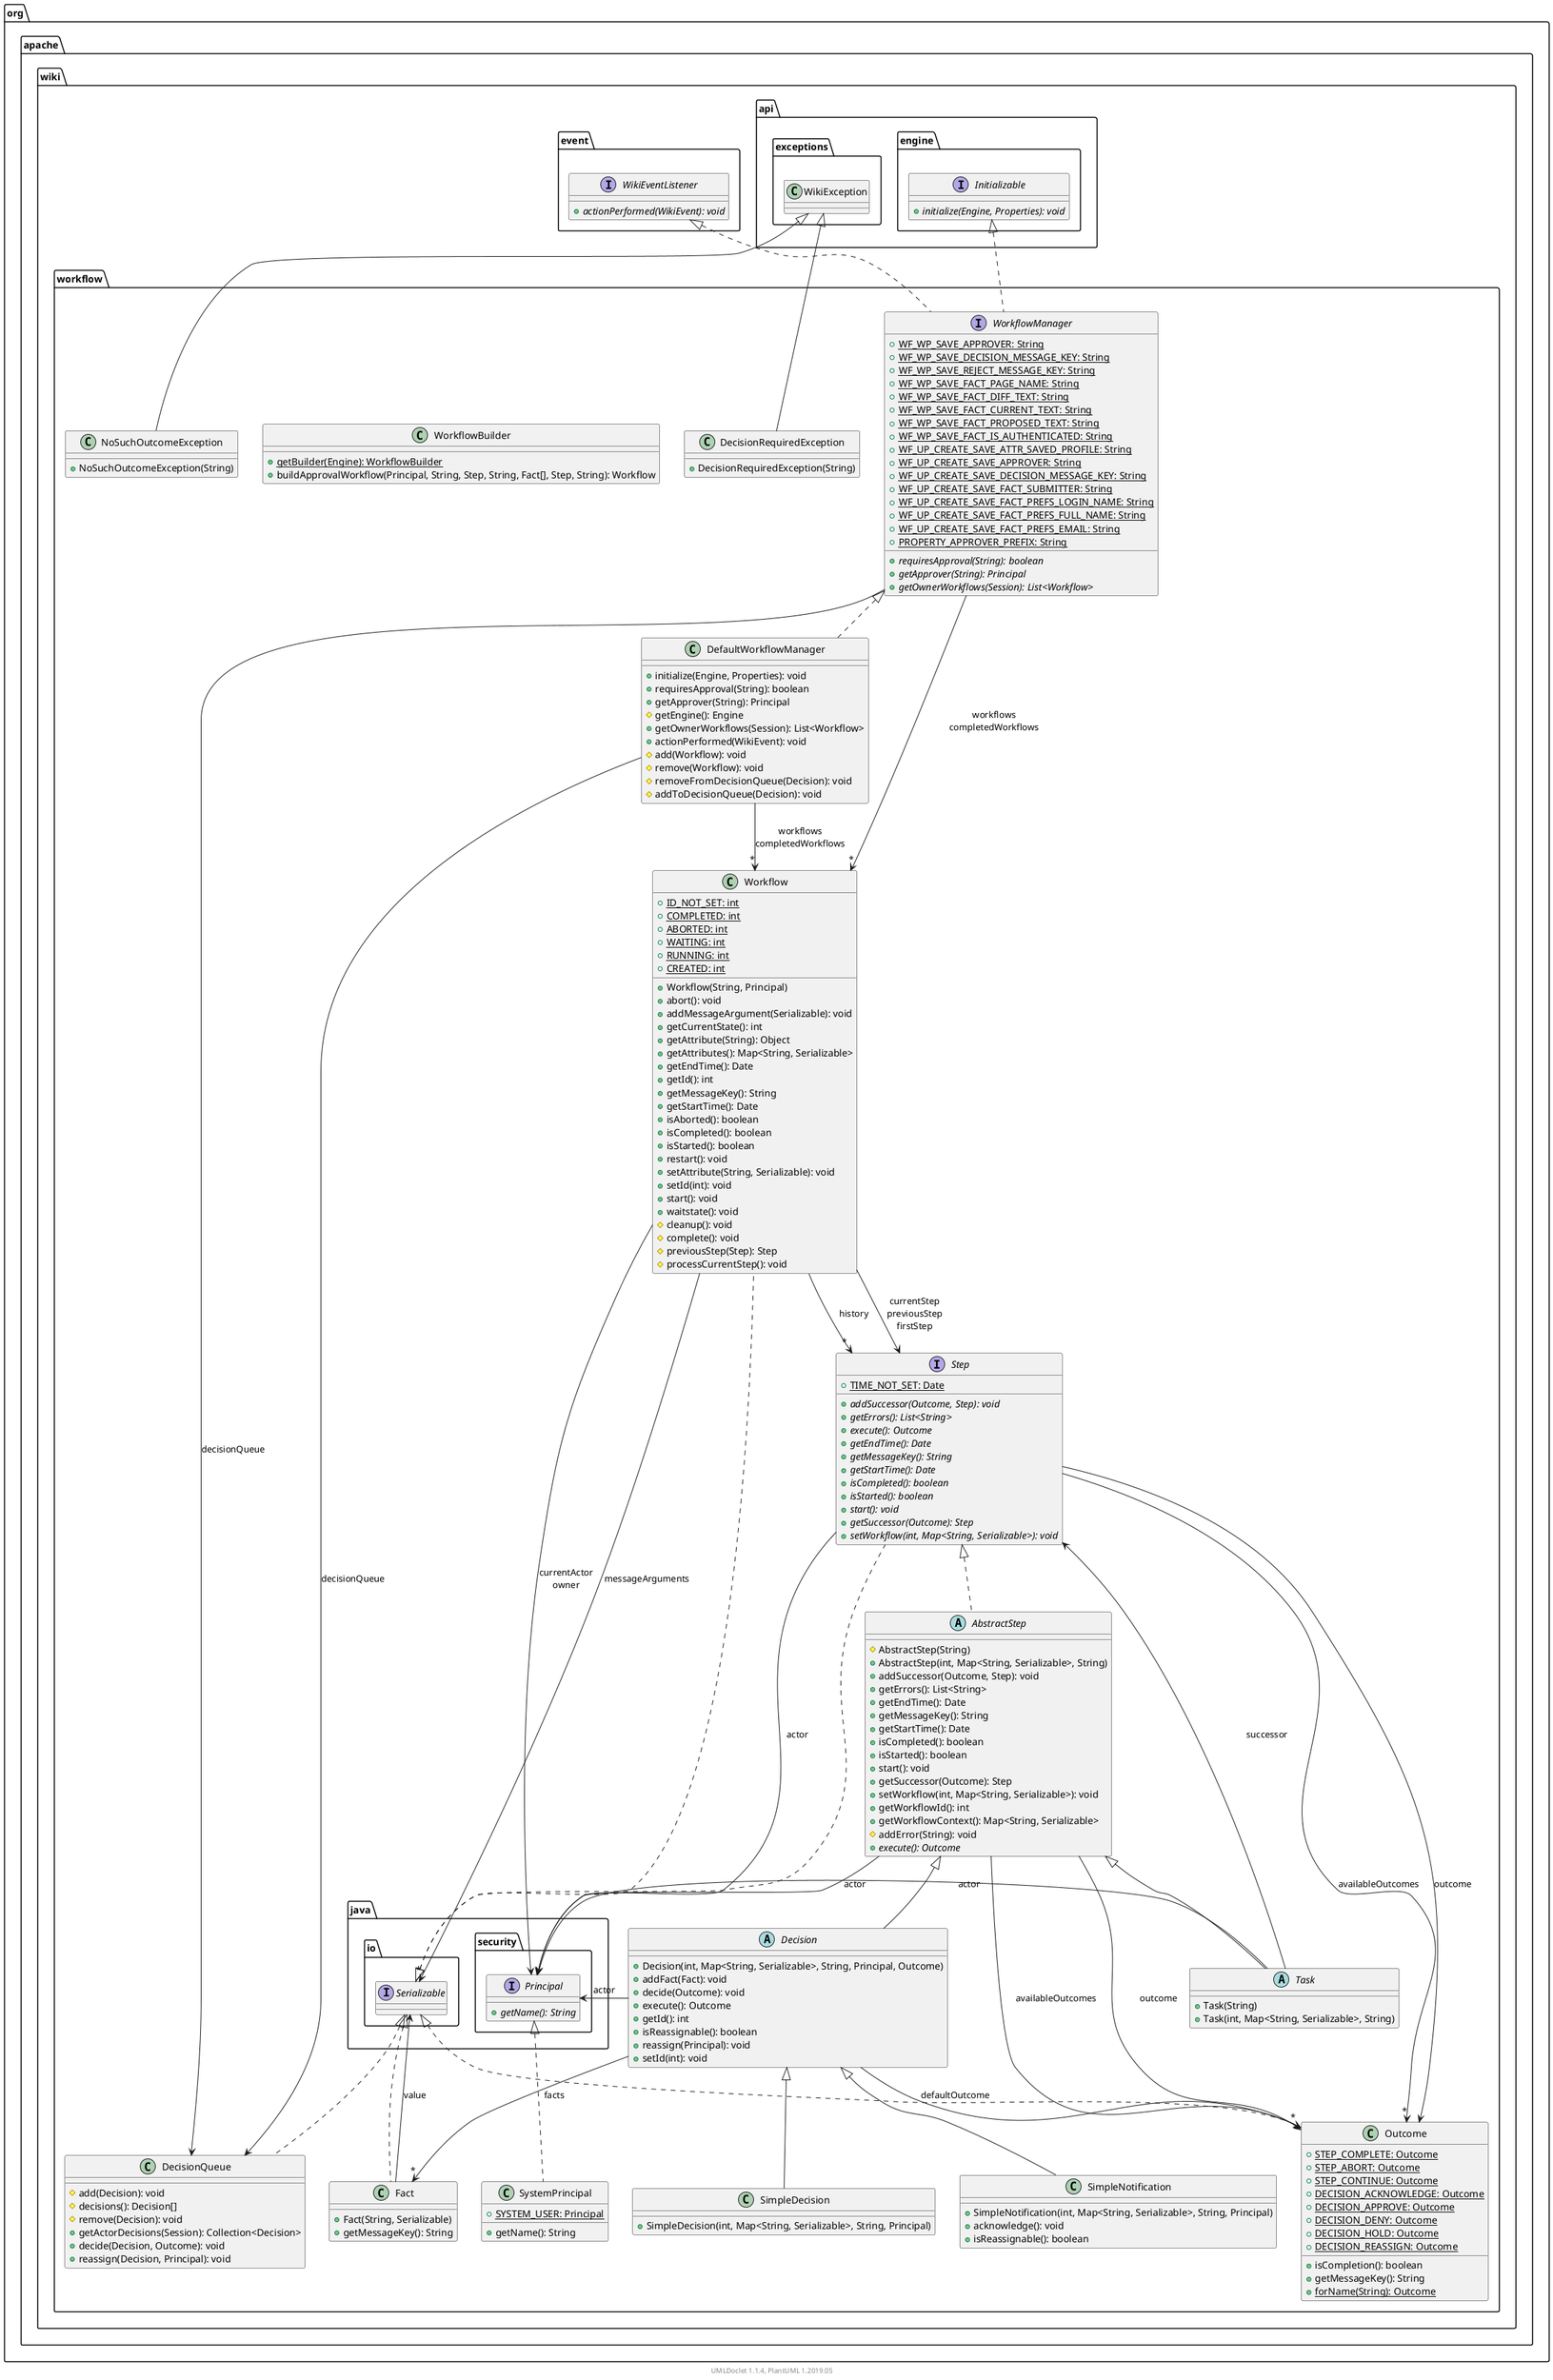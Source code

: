@startuml

    namespace org.apache.wiki.workflow {

        abstract class Decision [[Decision.html]] {
            +Decision(int, Map<String, Serializable>, String, Principal, Outcome)
            +addFact(Fact): void
            +decide(Outcome): void
            +execute(): Outcome
            +getId(): int
            +isReassignable(): boolean
            +reassign(Principal): void
            +setId(int): void
        }

        class DefaultWorkflowManager [[DefaultWorkflowManager.html]] {
            +initialize(Engine, Properties): void
            +requiresApproval(String): boolean
            +getApprover(String): Principal
            #getEngine(): Engine
            +getOwnerWorkflows(Session): List<Workflow>
            +actionPerformed(WikiEvent): void
            #add(Workflow): void
            #remove(Workflow): void
            #removeFromDecisionQueue(Decision): void
            #addToDecisionQueue(Decision): void
        }

        class SystemPrincipal [[SystemPrincipal.html]] {
            {static} +SYSTEM_USER: Principal
            +getName(): String
        }

        class Outcome [[Outcome.html]] {
            {static} +STEP_COMPLETE: Outcome
            {static} +STEP_ABORT: Outcome
            {static} +STEP_CONTINUE: Outcome
            {static} +DECISION_ACKNOWLEDGE: Outcome
            {static} +DECISION_APPROVE: Outcome
            {static} +DECISION_DENY: Outcome
            {static} +DECISION_HOLD: Outcome
            {static} +DECISION_REASSIGN: Outcome
            +isCompletion(): boolean
            +getMessageKey(): String
            {static} +forName(String): Outcome
        }

        class Fact [[Fact.html]] {
            +Fact(String, Serializable)
            +getMessageKey(): String
        }

        class SimpleNotification [[SimpleNotification.html]] {
            +SimpleNotification(int, Map<String, Serializable>, String, Principal)
            +acknowledge(): void
            +isReassignable(): boolean
        }

        class NoSuchOutcomeException [[NoSuchOutcomeException.html]] {
            +NoSuchOutcomeException(String)
        }

        abstract class Task [[Task.html]] {
            +Task(String)
            +Task(int, Map<String, Serializable>, String)
        }

        class DecisionQueue [[DecisionQueue.html]] {
            #add(Decision): void
            #decisions(): Decision[]
            #remove(Decision): void
            +getActorDecisions(Session): Collection<Decision>
            +decide(Decision, Outcome): void
            +reassign(Decision, Principal): void
        }

        class Workflow [[Workflow.html]] {
            {static} +ID_NOT_SET: int
            {static} +COMPLETED: int
            {static} +ABORTED: int
            {static} +WAITING: int
            {static} +RUNNING: int
            {static} +CREATED: int
            +Workflow(String, Principal)
            +abort(): void
            +addMessageArgument(Serializable): void
            +getCurrentState(): int
            +getAttribute(String): Object
            +getAttributes(): Map<String, Serializable>
            +getEndTime(): Date
            +getId(): int
            +getMessageKey(): String
            +getStartTime(): Date
            +isAborted(): boolean
            +isCompleted(): boolean
            +isStarted(): boolean
            +restart(): void
            +setAttribute(String, Serializable): void
            +setId(int): void
            +start(): void
            +waitstate(): void
            #cleanup(): void
            #complete(): void
            #previousStep(Step): Step
            #processCurrentStep(): void
        }

        class DecisionRequiredException [[DecisionRequiredException.html]] {
            +DecisionRequiredException(String)
        }

        interface Step [[Step.html]] {
            {static} +TIME_NOT_SET: Date
            {abstract} +addSuccessor(Outcome, Step): void
            {abstract} +getErrors(): List<String>
            {abstract} +execute(): Outcome
            {abstract} +getEndTime(): Date
            {abstract} +getMessageKey(): String
            {abstract} +getStartTime(): Date
            {abstract} +isCompleted(): boolean
            {abstract} +isStarted(): boolean
            {abstract} +start(): void
            {abstract} +getSuccessor(Outcome): Step
            {abstract} +setWorkflow(int, Map<String, Serializable>): void
        }

        class SimpleDecision [[SimpleDecision.html]] {
            +SimpleDecision(int, Map<String, Serializable>, String, Principal)
        }

        class WorkflowBuilder [[WorkflowBuilder.html]] {
            {static} +getBuilder(Engine): WorkflowBuilder
            +buildApprovalWorkflow(Principal, String, Step, String, Fact[], Step, String): Workflow
        }

        abstract class AbstractStep [[AbstractStep.html]] {
            #AbstractStep(String)
            +AbstractStep(int, Map<String, Serializable>, String)
            +addSuccessor(Outcome, Step): void
            +getErrors(): List<String>
            +getEndTime(): Date
            +getMessageKey(): String
            +getStartTime(): Date
            +isCompleted(): boolean
            +isStarted(): boolean
            +start(): void
            +getSuccessor(Outcome): Step
            +setWorkflow(int, Map<String, Serializable>): void
            +getWorkflowId(): int
            +getWorkflowContext(): Map<String, Serializable>
            #addError(String): void
            {abstract} +execute(): Outcome
        }

        interface WorkflowManager [[WorkflowManager.html]] {
            {static} +WF_WP_SAVE_APPROVER: String
            {static} +WF_WP_SAVE_DECISION_MESSAGE_KEY: String
            {static} +WF_WP_SAVE_REJECT_MESSAGE_KEY: String
            {static} +WF_WP_SAVE_FACT_PAGE_NAME: String
            {static} +WF_WP_SAVE_FACT_DIFF_TEXT: String
            {static} +WF_WP_SAVE_FACT_CURRENT_TEXT: String
            {static} +WF_WP_SAVE_FACT_PROPOSED_TEXT: String
            {static} +WF_WP_SAVE_FACT_IS_AUTHENTICATED: String
            {static} +WF_UP_CREATE_SAVE_ATTR_SAVED_PROFILE: String
            {static} +WF_UP_CREATE_SAVE_APPROVER: String
            {static} +WF_UP_CREATE_SAVE_DECISION_MESSAGE_KEY: String
            {static} +WF_UP_CREATE_SAVE_FACT_SUBMITTER: String
            {static} +WF_UP_CREATE_SAVE_FACT_PREFS_LOGIN_NAME: String
            {static} +WF_UP_CREATE_SAVE_FACT_PREFS_FULL_NAME: String
            {static} +WF_UP_CREATE_SAVE_FACT_PREFS_EMAIL: String
            {static} +PROPERTY_APPROVER_PREFIX: String
            {abstract} +requiresApproval(String): boolean
            {abstract} +getApprover(String): Principal
            {abstract} +getOwnerWorkflows(Session): List<Workflow>
        }

        AbstractStep <|-- Decision

        WorkflowManager <|.. DefaultWorkflowManager

        interface java.security.Principal {
            {abstract} +getName(): String
        }
        java.security.Principal <|.. SystemPrincipal

        interface java.io.Serializable
        java.io.Serializable <|.. Outcome

        java.io.Serializable <|.. Fact

        Decision <|-- SimpleNotification

        class org.apache.wiki.api.exceptions.WikiException
        org.apache.wiki.api.exceptions.WikiException <|-- NoSuchOutcomeException

        AbstractStep <|-- Task

        java.io.Serializable <|.. DecisionQueue

        java.io.Serializable <|.. Workflow

        org.apache.wiki.api.exceptions.WikiException <|-- DecisionRequiredException

        java.io.Serializable <|.. Step

        Decision <|-- SimpleDecision

        Step <|.. AbstractStep

        interface org.apache.wiki.event.WikiEventListener {
            {abstract} +actionPerformed(WikiEvent): void
        }
        org.apache.wiki.event.WikiEventListener <|.. WorkflowManager

        interface org.apache.wiki.api.engine.Initializable {
            {abstract} +initialize(Engine, Properties): void
        }
        org.apache.wiki.api.engine.Initializable <|.. WorkflowManager

        Decision --> java.security.Principal: actor

        Decision --> Outcome: defaultOutcome

        Decision --> "*" Fact: facts

        DefaultWorkflowManager --> "*" Workflow: workflows\ncompletedWorkflows

        DefaultWorkflowManager --> DecisionQueue: decisionQueue

        Fact --> java.io.Serializable: value

        Task --> java.security.Principal: actor

        Task --> Step: successor

        Workflow --> java.security.Principal: currentActor\nowner

        Workflow --> Step: currentStep\npreviousStep\nfirstStep

        Workflow --> "*" java.io.Serializable: messageArguments

        Workflow --> "*" Step: history

        Step --> "*" Outcome: availableOutcomes

        Step --> java.security.Principal: actor

        Step --> Outcome: outcome

        AbstractStep --> "*" Outcome: availableOutcomes

        AbstractStep --> Outcome: outcome

        AbstractStep --> java.security.Principal: actor

        WorkflowManager --> "*" Workflow: workflows\ncompletedWorkflows

        WorkflowManager --> DecisionQueue: decisionQueue

    }


    center footer UMLDoclet 1.1.4, PlantUML 1.2019.05
@enduml
